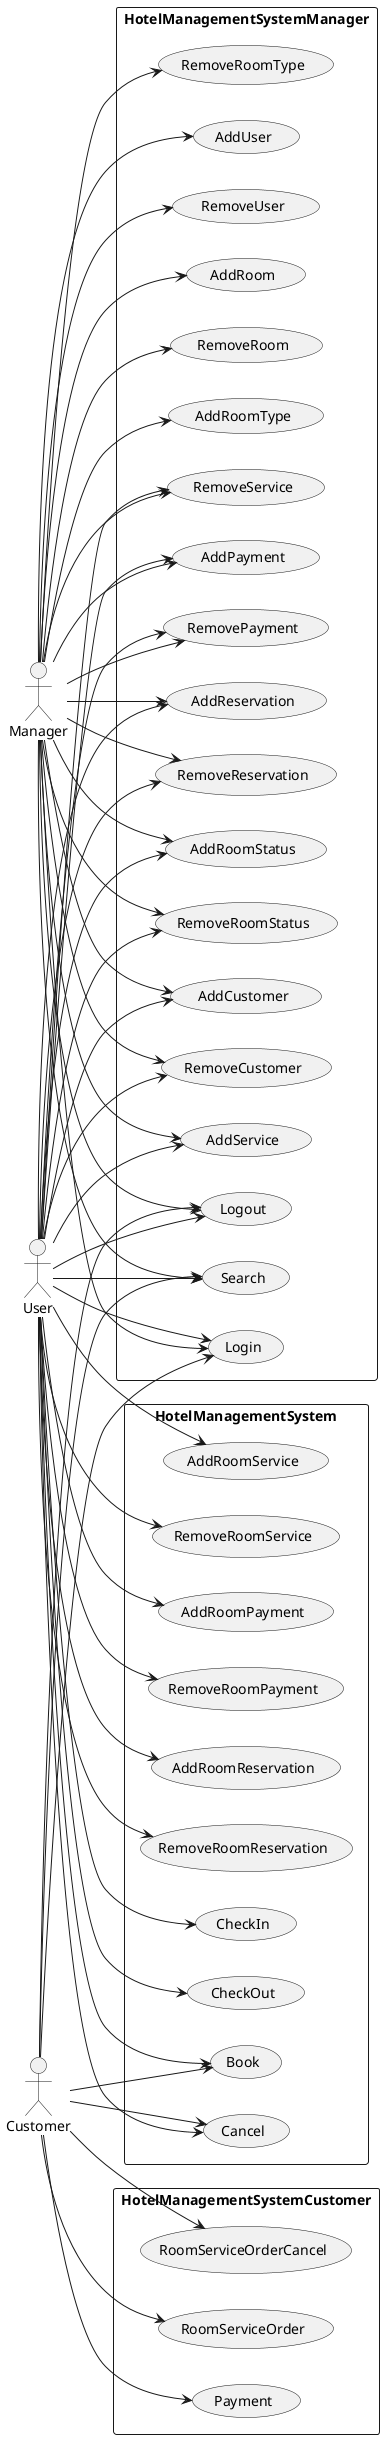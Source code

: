 @startuml
left to right direction



actor Manager
rectangle HotelManagementSystemManager {
usecase "Login" as Login
usecase "Logout" as Logout
usecase "Search" as Search
usecase "AddUser" as AddUser
usecase "RemoveUser" as RemoveUser
usecase "AddRoom" as AddRoom
usecase "RemoveRoom" as RemoveRoom
usecase "AddCustomer" as AddCustomer
usecase "RemoveCustomer" as RemoveCustomer
usecase "AddService" as AddService
usecase "RemoveService" as RemoveService
usecase "AddPayment" as AddPayment
usecase "RemovePayment" as RemovePayment
usecase "AddReservation" as AddReservation
usecase "RemoveReservation" as RemoveReservation
usecase "AddRoomType" as AddRoomType
usecase "RemoveRoomType" as RemoveRoomType
usecase "AddRoomStatus" as AddRoomStatus
usecase "RemoveRoomStatus" as RemoveRoomStatus

Manager --> Login
Manager --> Logout
Manager --> Search
Manager --> AddUser
Manager --> RemoveUser
Manager --> AddRoom
Manager --> RemoveRoom
Manager --> AddCustomer
Manager --> RemoveCustomer
Manager --> AddService
Manager --> RemoveService
Manager --> AddPayment
Manager --> RemovePayment
Manager --> AddReservation
Manager --> RemoveReservation
Manager --> AddRoomType
Manager --> RemoveRoomType
Manager --> AddRoomStatus
Manager --> RemoveRoomStatus





}

actor User
rectangle HotelManagementSystem {

    usecase "Login" as Login
    usecase "Logout" as Logout
    usecase "Search" as Search
    usecase "Book" as Book
    usecase "Cancel" as Cancel
    usecase "CheckIn" as CheckIn
    usecase "CheckOut" as CheckOut
    usecase "AddCustomer" as AddCustomer
    usecase "RemoveCustomer" as RemoveCustomer
    usecase "AddService" as AddService
    usecase "RemoveService" as RemoveService
    usecase "AddPayment" as AddPayment
    usecase "RemovePayment" as RemovePayment
    usecase "AddReservation" as AddReservation
    usecase "RemoveReservation" as RemoveReservation
    usecase "AddRoomStatus" as AddRoomStatus
    usecase "RemoveRoomStatus" as RemoveRoomStatus
    usecase "AddRoomService" as AddRoomService
    usecase "RemoveRoomService" as RemoveRoomService
    usecase "AddRoomPayment" as AddRoomPayment
    usecase "RemoveRoomPayment" as RemoveRoomPayment
    usecase "AddRoomReservation" as AddRoomReservation
    usecase "RemoveRoomReservation" as RemoveRoomReservation
User --> Login
User --> Logout
User --> Search
User --> Book
User --> Cancel
User --> CheckIn
User --> CheckOut
User --> AddCustomer
User --> RemoveCustomer
User --> AddService
User --> RemoveService
User --> AddPayment
User --> RemovePayment
User --> AddReservation
User --> RemoveReservation
User --> AddRoomStatus
User --> RemoveRoomStatus
User --> AddRoomService
User --> RemoveRoomService
User --> AddRoomPayment
User --> RemoveRoomPayment
User --> AddRoomReservation
User --> RemoveRoomReservation


}

actor Customer
rectangle HotelManagementSystemCustomer {
usecase "Login" as Login
usecase "Logout" as Logout
usecase "Search" as Search
usecase "Book" as Book
usecase "Cancel" as Cancel
usecase "RoomServiceOrder" as RoomService
usecase "Payment" as Payment
usecase "RoomServiceOrderCancel" as RoomServiceCancel
Customer --> Login
Customer --> Logout
Customer --> Search
Customer --> Book
Customer --> Cancel
Customer --> RoomService
Customer --> Payment
Customer --> RoomServiceCancel

}
@enduml